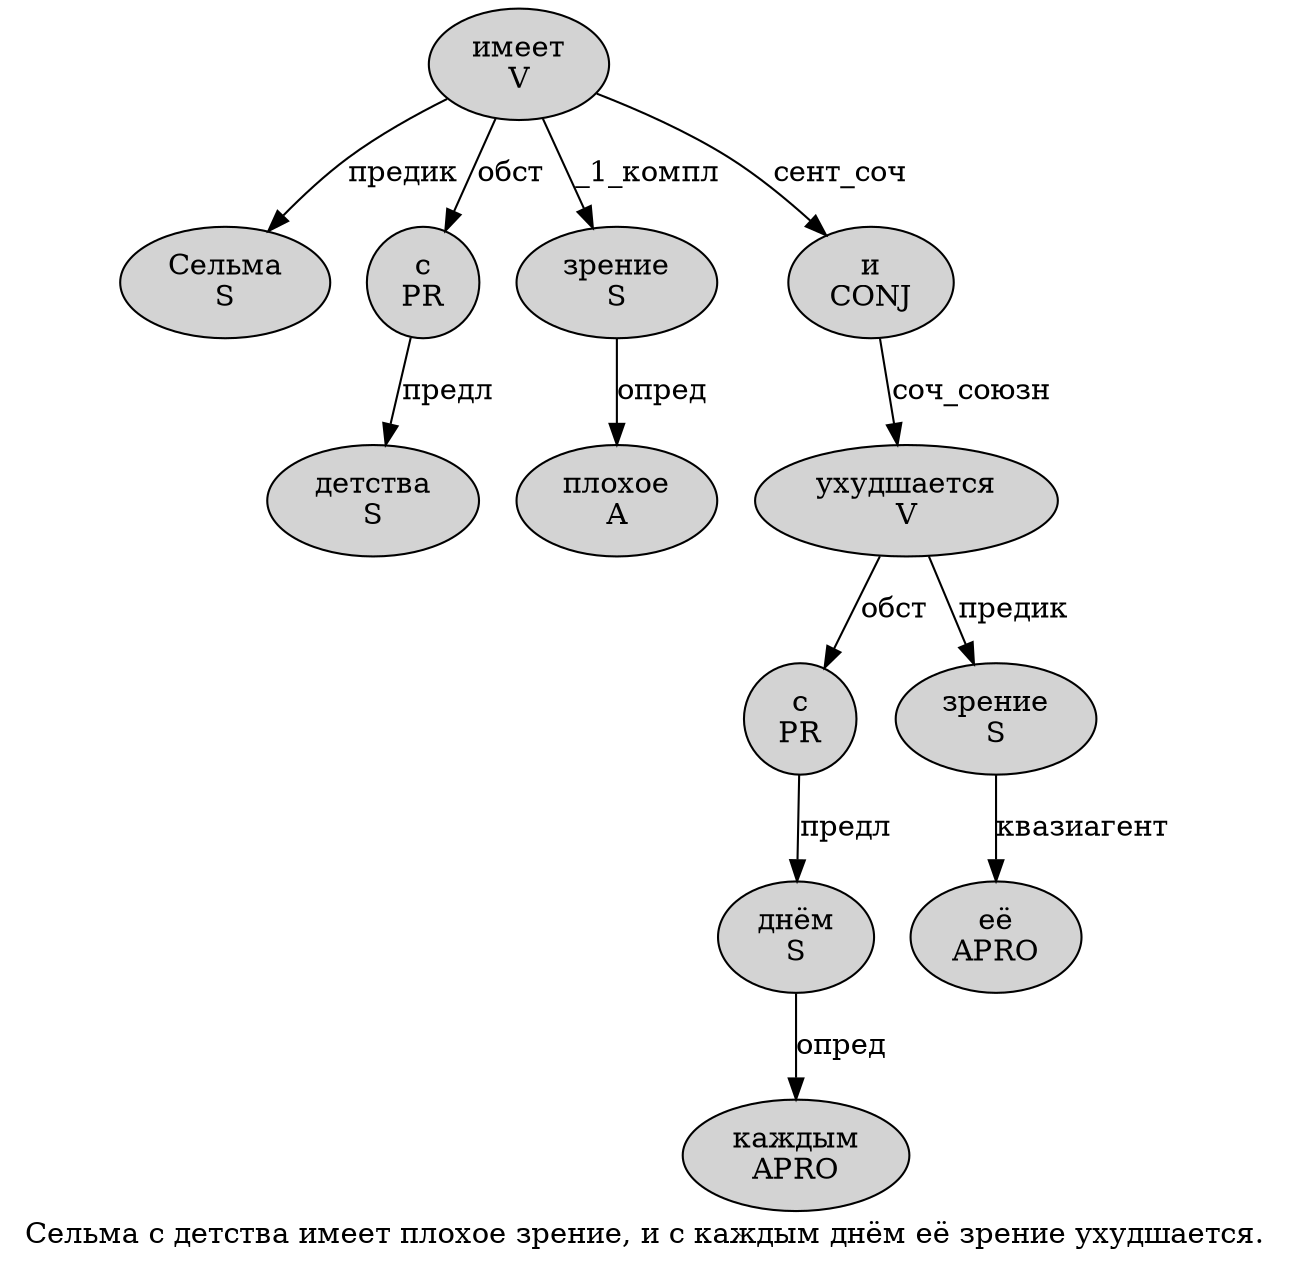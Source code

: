 digraph SENTENCE_279 {
	graph [label="Сельма с детства имеет плохое зрение, и с каждым днём её зрение ухудшается."]
	node [style=filled]
		0 [label="Сельма
S" color="" fillcolor=lightgray penwidth=1 shape=ellipse]
		1 [label="с
PR" color="" fillcolor=lightgray penwidth=1 shape=ellipse]
		2 [label="детства
S" color="" fillcolor=lightgray penwidth=1 shape=ellipse]
		3 [label="имеет
V" color="" fillcolor=lightgray penwidth=1 shape=ellipse]
		4 [label="плохое
A" color="" fillcolor=lightgray penwidth=1 shape=ellipse]
		5 [label="зрение
S" color="" fillcolor=lightgray penwidth=1 shape=ellipse]
		7 [label="и
CONJ" color="" fillcolor=lightgray penwidth=1 shape=ellipse]
		8 [label="с
PR" color="" fillcolor=lightgray penwidth=1 shape=ellipse]
		9 [label="каждым
APRO" color="" fillcolor=lightgray penwidth=1 shape=ellipse]
		10 [label="днём
S" color="" fillcolor=lightgray penwidth=1 shape=ellipse]
		11 [label="её
APRO" color="" fillcolor=lightgray penwidth=1 shape=ellipse]
		12 [label="зрение
S" color="" fillcolor=lightgray penwidth=1 shape=ellipse]
		13 [label="ухудшается
V" color="" fillcolor=lightgray penwidth=1 shape=ellipse]
			5 -> 4 [label="опред"]
			3 -> 0 [label="предик"]
			3 -> 1 [label="обст"]
			3 -> 5 [label="_1_компл"]
			3 -> 7 [label="сент_соч"]
			13 -> 8 [label="обст"]
			13 -> 12 [label="предик"]
			1 -> 2 [label="предл"]
			10 -> 9 [label="опред"]
			12 -> 11 [label="квазиагент"]
			8 -> 10 [label="предл"]
			7 -> 13 [label="соч_союзн"]
}